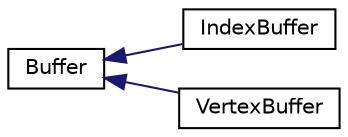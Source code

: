 digraph "Graphical Class Hierarchy"
{
 // LATEX_PDF_SIZE
  edge [fontname="Helvetica",fontsize="10",labelfontname="Helvetica",labelfontsize="10"];
  node [fontname="Helvetica",fontsize="10",shape=record];
  rankdir="LR";
  Node0 [label="Buffer",height=0.2,width=0.4,color="black", fillcolor="white", style="filled",URL="$classBuffer.html",tooltip=" "];
  Node0 -> Node1 [dir="back",color="midnightblue",fontsize="10",style="solid",fontname="Helvetica"];
  Node1 [label="IndexBuffer",height=0.2,width=0.4,color="black", fillcolor="white", style="filled",URL="$classIndexBuffer.html",tooltip=" "];
  Node0 -> Node2 [dir="back",color="midnightblue",fontsize="10",style="solid",fontname="Helvetica"];
  Node2 [label="VertexBuffer",height=0.2,width=0.4,color="black", fillcolor="white", style="filled",URL="$classVertexBuffer.html",tooltip=" "];
}
